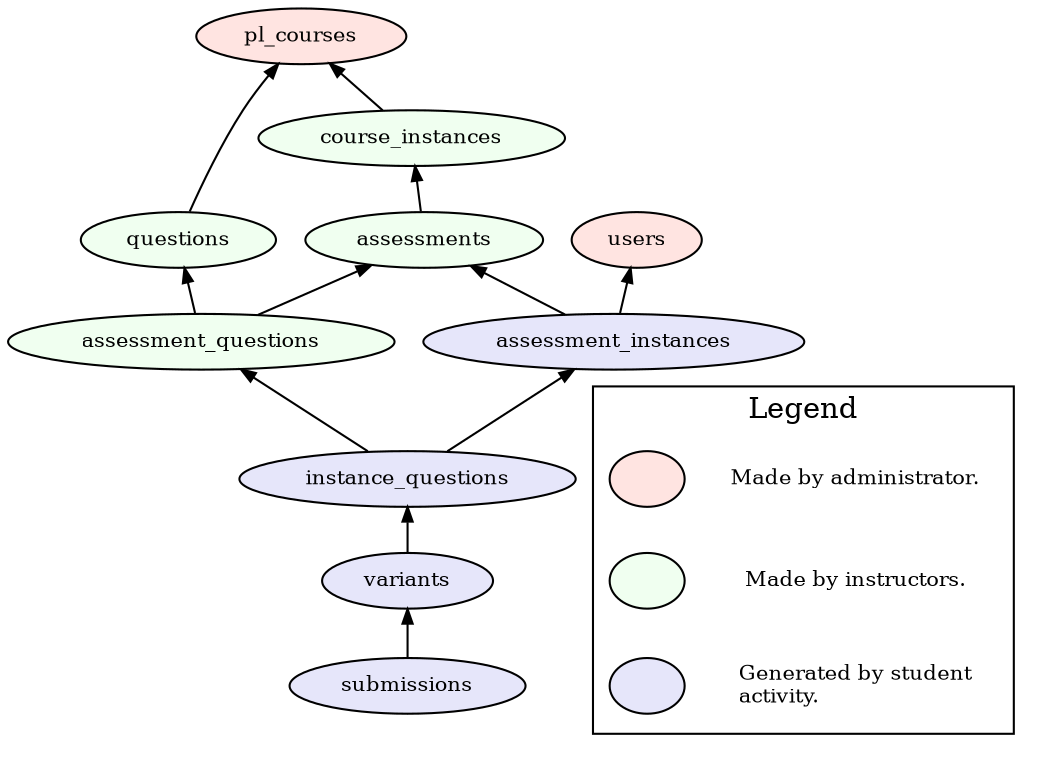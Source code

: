 digraph partmc_modules {

    rankdir = BT;
    node [fontsize = 10, height = 0.3, width = 0.5];
    graph [nodesep = 0.2, ranksep = 0.3];
    edge [fontsize = 10, arrowsize = 0.7];

    users [style=filled, fillcolor=mistyrose1]
    pl_courses [style=filled, fillcolor=mistyrose1]

    course_instances [style=filled, fillcolor=honeydew1]
    questions [style=filled, fillcolor=honeydew1]
    assessments [style=filled, fillcolor=honeydew1]
    assessment_questions [style=filled, fillcolor=honeydew1]

    assessment_instances [style=filled, fillcolor=lavender]
    instance_questions [style=filled, fillcolor=lavender]
    variants [style=filled, fillcolor=lavender]
    submissions [style=filled, fillcolor=lavender]

    course_instances -> { pl_courses }
    questions -> { pl_courses }
    assessments -> { course_instances }
    assessment_questions -> { assessments; questions }

    assessment_instances -> { assessments; users }
    instance_questions -> { assessment_questions; assessment_instances }
    variants -> { instance_questions }
    submissions -> { variants }

    subgraph cluster_legend {

        labelloc=b;
        label="Legend";

        k3 [shape=plaintext, style=solid, label="Generated by student\lactivity.\l"];
        kc3[label=" ", style=filled, fillcolor=lavender];

        k2 [shape=plaintext, style=solid, label="Made by instructors.\l"];
        kc2[label=" ", style=filled, fillcolor=honeydew1];

        k1 [shape=plaintext, style=solid, label="Made by administrator.\l"];
        kc1[label=" ", style=filled, fillcolor=mistyrose1];

        kc3 -> kc2 [style=invis];
        kc2 -> kc1 [style=invis];
        k3 -> k2 [style=invis];
        k2 -> k1 [style=invis];
    }
}
